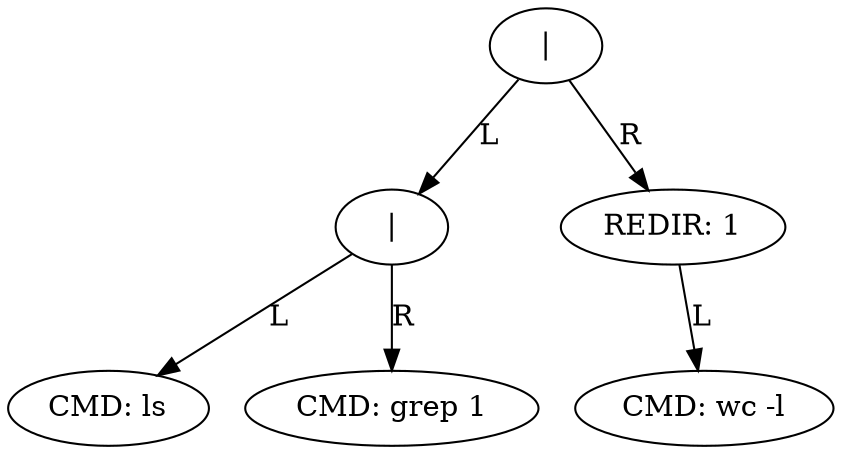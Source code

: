 digraph AST {
"0x238fb90" [label="|"];
"0x238fb90" -> "0x238fa60" [label="L"];
"0x238fa60" [label="|"];
"0x238fa60" -> "0x238f9a0" [label="L"];
"0x238f9a0" [label="CMD: ls"];
"0x238fa60" -> "0x238fa30" [label="R"];
"0x238fa30" [label="CMD: grep 1"];
"0x238fb90" -> "0x238fb60" [label="R"];
"0x238fb60" [label="REDIR: 1"];
"0x238fb60" -> "0x238faf0" [label="L"];
"0x238faf0" [label="CMD: wc -l"];
}
